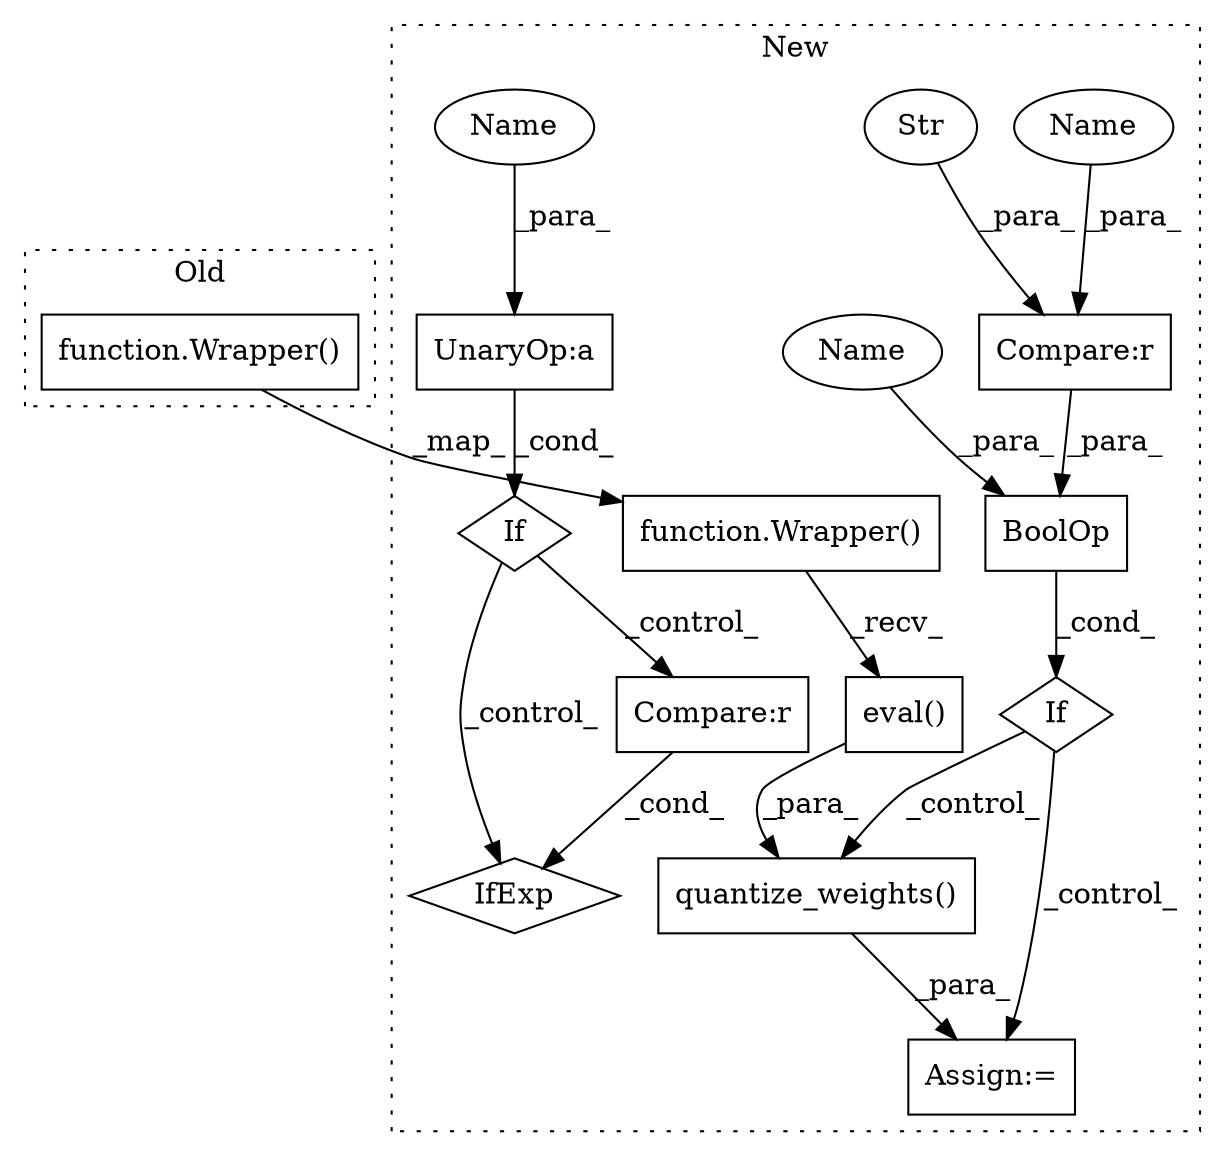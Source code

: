 digraph G {
subgraph cluster0 {
1 [label="function.Wrapper()" a="75" s="1906,1925" l="8,1" shape="box"];
label = "Old";
style="dotted";
}
subgraph cluster1 {
2 [label="function.Wrapper()" a="75" s="2034,2053" l="8,1" shape="box"];
3 [label="quantize_weights()" a="75" s="5583,5626" l="36,11" shape="box"];
4 [label="If" a="96" s="5528" l="3" shape="diamond"];
5 [label="Compare:r" a="40" s="5542" l="21" shape="box"];
6 [label="Str" a="66" s="5554" l="9" shape="ellipse"];
7 [label="BoolOp" a="72" s="5531" l="32" shape="box"];
8 [label="eval()" a="75" s="2034" l="27" shape="box"];
9 [label="UnaryOp:a" a="61" s="2617" l="10" shape="box"];
10 [label="If" a="96" s="2614" l="3" shape="diamond"];
11 [label="Compare:r" a="40" s="2699" l="21" shape="box"];
12 [label="IfExp" a="51" s="2695,2720" l="4,6" shape="diamond"];
13 [label="Assign:=" a="68" s="5580" l="3" shape="box"];
14 [label="Name" a="87" s="5531" l="6" shape="ellipse"];
15 [label="Name" a="87" s="2621" l="6" shape="ellipse"];
16 [label="Name" a="87" s="5542" l="8" shape="ellipse"];
label = "New";
style="dotted";
}
1 -> 2 [label="_map_"];
2 -> 8 [label="_recv_"];
3 -> 13 [label="_para_"];
4 -> 13 [label="_control_"];
4 -> 3 [label="_control_"];
5 -> 7 [label="_para_"];
6 -> 5 [label="_para_"];
7 -> 4 [label="_cond_"];
8 -> 3 [label="_para_"];
9 -> 10 [label="_cond_"];
10 -> 11 [label="_control_"];
10 -> 12 [label="_control_"];
11 -> 12 [label="_cond_"];
14 -> 7 [label="_para_"];
15 -> 9 [label="_para_"];
16 -> 5 [label="_para_"];
}
